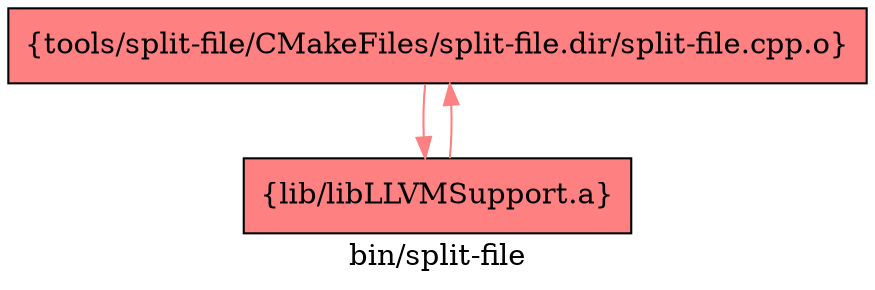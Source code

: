digraph "bin/split-file" {
	label="bin/split-file";
	{ rank=same; Node0x558f2697ae18;  }

	Node0x558f2697ae18 [shape=record,shape=box,style=filled,fillcolor="1.000000 0.5 1",group=1,label="{tools/split-file/CMakeFiles/split-file.dir/split-file.cpp.o}"];
	Node0x558f2697ae18 -> Node0x558f2697cda8[color="1.000000 0.5 1"];
	Node0x558f2697cda8 [shape=record,shape=box,style=filled,fillcolor="1.000000 0.5 1",group=1,label="{lib/libLLVMSupport.a}"];
	Node0x558f2697cda8 -> Node0x558f2697ae18[color="1.000000 0.5 1"];
}

